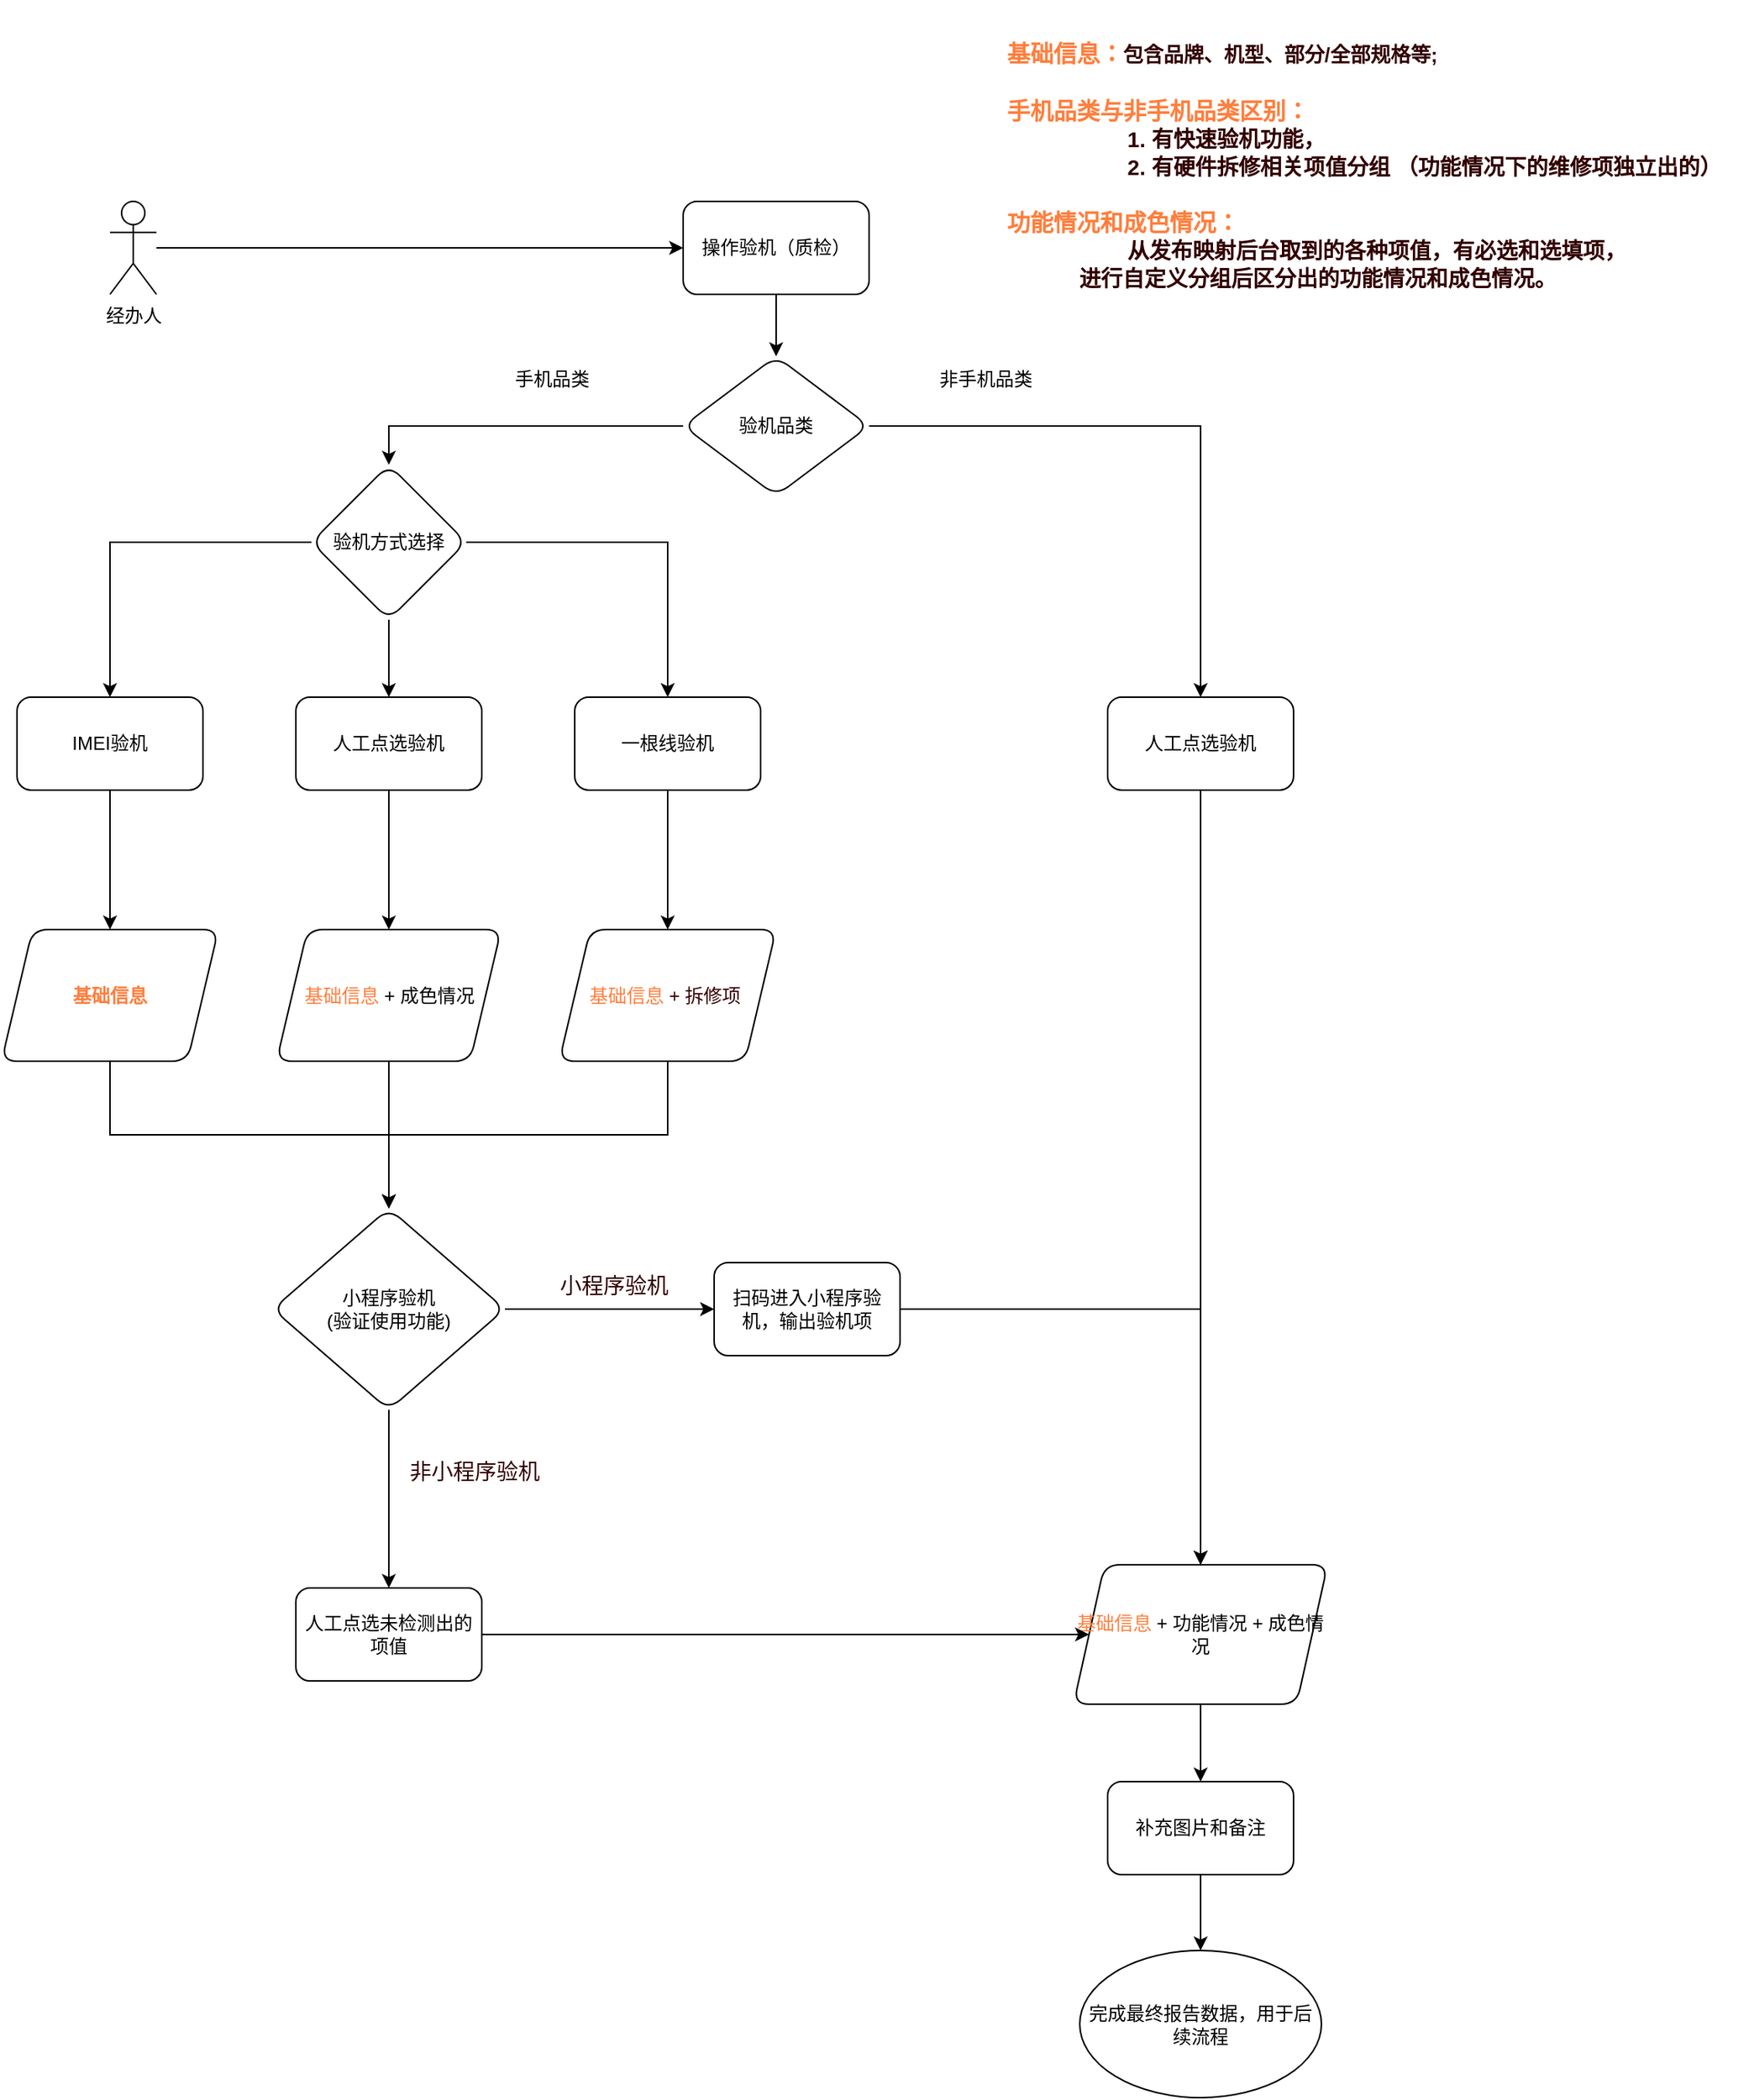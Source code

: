 <mxfile version="20.5.3" type="github">
  <diagram id="C5RBs43oDa-KdzZeNtuy" name="Page-1">
    <mxGraphModel dx="2249" dy="1963" grid="1" gridSize="10" guides="1" tooltips="1" connect="1" arrows="1" fold="1" page="1" pageScale="1" pageWidth="827" pageHeight="1169" math="0" shadow="0">
      <root>
        <mxCell id="WIyWlLk6GJQsqaUBKTNV-0" />
        <mxCell id="WIyWlLk6GJQsqaUBKTNV-1" parent="WIyWlLk6GJQsqaUBKTNV-0" />
        <mxCell id="Kmki1UszGiRmCnC_oXsn-11" value="" style="edgeStyle=orthogonalEdgeStyle;rounded=0;orthogonalLoop=1;jettySize=auto;html=1;" edge="1" parent="WIyWlLk6GJQsqaUBKTNV-1" source="Kmki1UszGiRmCnC_oXsn-3" target="Kmki1UszGiRmCnC_oXsn-10">
          <mxGeometry relative="1" as="geometry" />
        </mxCell>
        <mxCell id="Kmki1UszGiRmCnC_oXsn-3" value="经办人" style="shape=umlActor;verticalLabelPosition=bottom;verticalAlign=top;html=1;outlineConnect=0;" vertex="1" parent="WIyWlLk6GJQsqaUBKTNV-1">
          <mxGeometry x="-230" y="40" width="30" height="60" as="geometry" />
        </mxCell>
        <mxCell id="Kmki1UszGiRmCnC_oXsn-51" value="" style="edgeStyle=orthogonalEdgeStyle;rounded=0;orthogonalLoop=1;jettySize=auto;html=1;" edge="1" parent="WIyWlLk6GJQsqaUBKTNV-1" source="Kmki1UszGiRmCnC_oXsn-10" target="Kmki1UszGiRmCnC_oXsn-50">
          <mxGeometry relative="1" as="geometry" />
        </mxCell>
        <mxCell id="Kmki1UszGiRmCnC_oXsn-10" value="操作验机（质检）" style="rounded=1;whiteSpace=wrap;html=1;verticalAlign=middle;" vertex="1" parent="WIyWlLk6GJQsqaUBKTNV-1">
          <mxGeometry x="140" y="40" width="120" height="60" as="geometry" />
        </mxCell>
        <mxCell id="Kmki1UszGiRmCnC_oXsn-34" value="" style="edgeStyle=orthogonalEdgeStyle;rounded=0;orthogonalLoop=1;jettySize=auto;html=1;" edge="1" parent="WIyWlLk6GJQsqaUBKTNV-1" source="Kmki1UszGiRmCnC_oXsn-31" target="Kmki1UszGiRmCnC_oXsn-33">
          <mxGeometry relative="1" as="geometry" />
        </mxCell>
        <mxCell id="Kmki1UszGiRmCnC_oXsn-38" value="" style="edgeStyle=orthogonalEdgeStyle;rounded=0;orthogonalLoop=1;jettySize=auto;html=1;" edge="1" parent="WIyWlLk6GJQsqaUBKTNV-1" source="Kmki1UszGiRmCnC_oXsn-31" target="Kmki1UszGiRmCnC_oXsn-37">
          <mxGeometry relative="1" as="geometry" />
        </mxCell>
        <mxCell id="Kmki1UszGiRmCnC_oXsn-40" value="" style="edgeStyle=orthogonalEdgeStyle;rounded=0;orthogonalLoop=1;jettySize=auto;html=1;" edge="1" parent="WIyWlLk6GJQsqaUBKTNV-1" source="Kmki1UszGiRmCnC_oXsn-31" target="Kmki1UszGiRmCnC_oXsn-39">
          <mxGeometry relative="1" as="geometry" />
        </mxCell>
        <mxCell id="Kmki1UszGiRmCnC_oXsn-31" value="验机方式选择" style="rhombus;whiteSpace=wrap;html=1;rounded=1;" vertex="1" parent="WIyWlLk6GJQsqaUBKTNV-1">
          <mxGeometry x="-100" y="210" width="100" height="100" as="geometry" />
        </mxCell>
        <mxCell id="Kmki1UszGiRmCnC_oXsn-64" value="" style="edgeStyle=orthogonalEdgeStyle;rounded=0;orthogonalLoop=1;jettySize=auto;html=1;" edge="1" parent="WIyWlLk6GJQsqaUBKTNV-1" source="Kmki1UszGiRmCnC_oXsn-33" target="Kmki1UszGiRmCnC_oXsn-63">
          <mxGeometry relative="1" as="geometry" />
        </mxCell>
        <mxCell id="Kmki1UszGiRmCnC_oXsn-33" value="一根线验机" style="whiteSpace=wrap;html=1;rounded=1;" vertex="1" parent="WIyWlLk6GJQsqaUBKTNV-1">
          <mxGeometry x="70" y="360" width="120" height="60" as="geometry" />
        </mxCell>
        <mxCell id="Kmki1UszGiRmCnC_oXsn-43" style="edgeStyle=orthogonalEdgeStyle;rounded=0;orthogonalLoop=1;jettySize=auto;html=1;exitX=0.5;exitY=1;exitDx=0;exitDy=0;" edge="1" parent="WIyWlLk6GJQsqaUBKTNV-1" source="Kmki1UszGiRmCnC_oXsn-37">
          <mxGeometry relative="1" as="geometry">
            <mxPoint x="-230" y="400" as="targetPoint" />
          </mxGeometry>
        </mxCell>
        <mxCell id="Kmki1UszGiRmCnC_oXsn-62" style="edgeStyle=orthogonalEdgeStyle;rounded=0;orthogonalLoop=1;jettySize=auto;html=1;exitX=0.5;exitY=1;exitDx=0;exitDy=0;" edge="1" parent="WIyWlLk6GJQsqaUBKTNV-1" source="Kmki1UszGiRmCnC_oXsn-37" target="Kmki1UszGiRmCnC_oXsn-60">
          <mxGeometry relative="1" as="geometry" />
        </mxCell>
        <mxCell id="Kmki1UszGiRmCnC_oXsn-37" value="IMEI验机" style="whiteSpace=wrap;html=1;rounded=1;" vertex="1" parent="WIyWlLk6GJQsqaUBKTNV-1">
          <mxGeometry x="-290" y="360" width="120" height="60" as="geometry" />
        </mxCell>
        <mxCell id="Kmki1UszGiRmCnC_oXsn-75" value="" style="edgeStyle=orthogonalEdgeStyle;rounded=0;orthogonalLoop=1;jettySize=auto;html=1;fontSize=12;fontColor=#330000;" edge="1" parent="WIyWlLk6GJQsqaUBKTNV-1" source="Kmki1UszGiRmCnC_oXsn-39" target="Kmki1UszGiRmCnC_oXsn-74">
          <mxGeometry relative="1" as="geometry" />
        </mxCell>
        <mxCell id="Kmki1UszGiRmCnC_oXsn-39" value="人工点选验机" style="whiteSpace=wrap;html=1;rounded=1;" vertex="1" parent="WIyWlLk6GJQsqaUBKTNV-1">
          <mxGeometry x="-110" y="360" width="120" height="60" as="geometry" />
        </mxCell>
        <mxCell id="Kmki1UszGiRmCnC_oXsn-52" style="edgeStyle=orthogonalEdgeStyle;rounded=0;orthogonalLoop=1;jettySize=auto;html=1;exitX=0;exitY=0.5;exitDx=0;exitDy=0;entryX=0.5;entryY=0;entryDx=0;entryDy=0;" edge="1" parent="WIyWlLk6GJQsqaUBKTNV-1" source="Kmki1UszGiRmCnC_oXsn-50" target="Kmki1UszGiRmCnC_oXsn-31">
          <mxGeometry relative="1" as="geometry" />
        </mxCell>
        <mxCell id="Kmki1UszGiRmCnC_oXsn-55" value="" style="edgeStyle=orthogonalEdgeStyle;rounded=0;orthogonalLoop=1;jettySize=auto;html=1;" edge="1" parent="WIyWlLk6GJQsqaUBKTNV-1" source="Kmki1UszGiRmCnC_oXsn-50" target="Kmki1UszGiRmCnC_oXsn-54">
          <mxGeometry relative="1" as="geometry" />
        </mxCell>
        <mxCell id="Kmki1UszGiRmCnC_oXsn-50" value="验机品类" style="rhombus;whiteSpace=wrap;html=1;rounded=1;" vertex="1" parent="WIyWlLk6GJQsqaUBKTNV-1">
          <mxGeometry x="140" y="140" width="120" height="90" as="geometry" />
        </mxCell>
        <mxCell id="Kmki1UszGiRmCnC_oXsn-53" value="手机品类" style="text;html=1;align=center;verticalAlign=middle;resizable=0;points=[];autosize=1;strokeColor=none;fillColor=none;" vertex="1" parent="WIyWlLk6GJQsqaUBKTNV-1">
          <mxGeometry x="20" y="140" width="70" height="30" as="geometry" />
        </mxCell>
        <mxCell id="Kmki1UszGiRmCnC_oXsn-88" style="edgeStyle=orthogonalEdgeStyle;rounded=0;orthogonalLoop=1;jettySize=auto;html=1;exitX=0.5;exitY=1;exitDx=0;exitDy=0;fontSize=12;fontColor=#FF7E3D;" edge="1" parent="WIyWlLk6GJQsqaUBKTNV-1" source="Kmki1UszGiRmCnC_oXsn-54">
          <mxGeometry relative="1" as="geometry">
            <mxPoint x="474" y="410" as="targetPoint" />
          </mxGeometry>
        </mxCell>
        <mxCell id="Kmki1UszGiRmCnC_oXsn-90" value="" style="edgeStyle=orthogonalEdgeStyle;rounded=0;orthogonalLoop=1;jettySize=auto;html=1;fontSize=12;fontColor=#FF7E3D;" edge="1" parent="WIyWlLk6GJQsqaUBKTNV-1" source="Kmki1UszGiRmCnC_oXsn-54" target="Kmki1UszGiRmCnC_oXsn-89">
          <mxGeometry relative="1" as="geometry" />
        </mxCell>
        <mxCell id="Kmki1UszGiRmCnC_oXsn-54" value="人工点选验机" style="whiteSpace=wrap;html=1;rounded=1;" vertex="1" parent="WIyWlLk6GJQsqaUBKTNV-1">
          <mxGeometry x="414" y="360" width="120" height="60" as="geometry" />
        </mxCell>
        <mxCell id="Kmki1UszGiRmCnC_oXsn-56" value="非手机品类" style="text;html=1;align=center;verticalAlign=middle;resizable=0;points=[];autosize=1;strokeColor=none;fillColor=none;" vertex="1" parent="WIyWlLk6GJQsqaUBKTNV-1">
          <mxGeometry x="295" y="140" width="80" height="30" as="geometry" />
        </mxCell>
        <mxCell id="Kmki1UszGiRmCnC_oXsn-79" style="edgeStyle=orthogonalEdgeStyle;rounded=0;orthogonalLoop=1;jettySize=auto;html=1;exitX=0.5;exitY=1;exitDx=0;exitDy=0;fontSize=12;fontColor=#FF7E3D;" edge="1" parent="WIyWlLk6GJQsqaUBKTNV-1" source="Kmki1UszGiRmCnC_oXsn-60" target="Kmki1UszGiRmCnC_oXsn-68">
          <mxGeometry relative="1" as="geometry" />
        </mxCell>
        <mxCell id="Kmki1UszGiRmCnC_oXsn-60" value="&lt;b style=&quot;font-size: 12px; text-align: left; background-color: initial;&quot;&gt;&lt;font color=&quot;#ff7e3d&quot; style=&quot;font-size: 12px;&quot;&gt;基础信息&lt;/font&gt;&lt;/b&gt;" style="shape=parallelogram;perimeter=parallelogramPerimeter;whiteSpace=wrap;html=1;fixedSize=1;rounded=1;fontSize=12;" vertex="1" parent="WIyWlLk6GJQsqaUBKTNV-1">
          <mxGeometry x="-300" y="510" width="140" height="85" as="geometry" />
        </mxCell>
        <mxCell id="Kmki1UszGiRmCnC_oXsn-106" style="edgeStyle=orthogonalEdgeStyle;rounded=0;orthogonalLoop=1;jettySize=auto;html=1;exitX=0.5;exitY=1;exitDx=0;exitDy=0;fontSize=12;fontColor=#330000;" edge="1" parent="WIyWlLk6GJQsqaUBKTNV-1" source="Kmki1UszGiRmCnC_oXsn-63" target="Kmki1UszGiRmCnC_oXsn-68">
          <mxGeometry relative="1" as="geometry" />
        </mxCell>
        <mxCell id="Kmki1UszGiRmCnC_oXsn-63" value="&lt;h4 style=&quot;text-align: left; font-size: 12px;&quot;&gt;&lt;span style=&quot;font-size: 12px; font-weight: normal;&quot;&gt;&lt;font style=&quot;font-size: 12px;&quot; color=&quot;#ff7e3d&quot;&gt;基础信息 &lt;/font&gt;&lt;font color=&quot;#330000&quot; style=&quot;font-size: 12px;&quot;&gt;+&amp;nbsp;拆修项&lt;/font&gt;&lt;font style=&quot;font-size: 12px;&quot; color=&quot;#ff7e3d&quot;&gt;&amp;nbsp;&lt;/font&gt;&lt;/span&gt;&lt;/h4&gt;" style="shape=parallelogram;perimeter=parallelogramPerimeter;whiteSpace=wrap;html=1;fixedSize=1;rounded=1;fontSize=12;" vertex="1" parent="WIyWlLk6GJQsqaUBKTNV-1">
          <mxGeometry x="60" y="510" width="140" height="85" as="geometry" />
        </mxCell>
        <mxCell id="Kmki1UszGiRmCnC_oXsn-65" value="&lt;h4 style=&quot;&quot;&gt;&lt;b style=&quot;&quot;&gt;&lt;font color=&quot;#ff7e3d&quot; style=&quot;font-size: 15px;&quot;&gt;基础信息：&lt;/font&gt;&lt;font color=&quot;#330000&quot; style=&quot;font-size: 13px;&quot;&gt;包含品牌、机型、部分/全部规格等;&lt;/font&gt;&lt;/b&gt;&lt;/h4&gt;&lt;div style=&quot;&quot;&gt;&lt;b style=&quot;&quot;&gt;&lt;font color=&quot;#ff7e3d&quot; style=&quot;font-size: 15px;&quot;&gt;手机品类与非手机品类区别：&lt;/font&gt;&lt;/b&gt;&lt;/div&gt;&lt;div style=&quot;&quot;&gt;&lt;b style=&quot;&quot;&gt;&lt;font color=&quot;#330000&quot; style=&quot;font-size: 14px;&quot;&gt;&amp;nbsp; &amp;nbsp; &amp;nbsp; &amp;nbsp; &amp;nbsp; &amp;nbsp; &amp;nbsp; &amp;nbsp; &amp;nbsp; &amp;nbsp; 1.&amp;nbsp;有快速验机功能，&amp;nbsp;&lt;/font&gt;&lt;/b&gt;&lt;/div&gt;&lt;div style=&quot;&quot;&gt;&lt;b style=&quot;&quot;&gt;&lt;font color=&quot;#330000&quot; style=&quot;font-size: 14px;&quot;&gt;&amp;nbsp; &amp;nbsp; &amp;nbsp; &amp;nbsp; &amp;nbsp; &amp;nbsp; &amp;nbsp; &amp;nbsp; &amp;nbsp; &amp;nbsp; 2.&amp;nbsp;有硬件拆修相关项值分组 （功能情况下的维修项独立出的）&lt;/font&gt;&lt;/b&gt;&lt;/div&gt;&lt;div style=&quot;&quot;&gt;&lt;b style=&quot;&quot;&gt;&lt;font color=&quot;#330000&quot; style=&quot;font-size: 14px;&quot;&gt;&lt;br&gt;&lt;/font&gt;&lt;/b&gt;&lt;/div&gt;&lt;span style=&quot;text-align: center;&quot;&gt;&lt;b style=&quot;&quot;&gt;&lt;font color=&quot;#ff7e3d&quot; style=&quot;font-size: 15px;&quot;&gt;功能情况和成色情况：&lt;br&gt;&lt;/font&gt;&lt;font color=&quot;#330000&quot; style=&quot;font-size: 14px;&quot;&gt;&amp;nbsp; &amp;nbsp; &amp;nbsp; &amp;nbsp; &amp;nbsp; &amp;nbsp; &amp;nbsp; &amp;nbsp; &amp;nbsp; &amp;nbsp; 从发布映射后台取到的各种项值，有必选和选填项，&lt;br&gt;&amp;nbsp; &amp;nbsp; &amp;nbsp; &amp;nbsp; &amp;nbsp; &amp;nbsp; 进行自定义分组后区分出的功能情况和成色情况。&lt;/font&gt;&lt;br&gt;&lt;font color=&quot;#ff7e3d&quot;&gt;&amp;nbsp;&lt;/font&gt;&lt;br&gt;&lt;/b&gt;&lt;/span&gt;&lt;div style=&quot;&quot;&gt;&lt;b style=&quot;&quot;&gt;&lt;font color=&quot;#330000&quot; style=&quot;font-size: 14px;&quot;&gt;&amp;nbsp;&amp;nbsp; &amp;nbsp; &amp;nbsp; &amp;nbsp; &amp;nbsp; &amp;nbsp; &amp;nbsp; &amp;nbsp; &amp;nbsp;&amp;nbsp;&lt;/font&gt;&lt;/b&gt;&lt;/div&gt;" style="text;html=1;align=left;verticalAlign=middle;resizable=0;points=[];autosize=1;strokeColor=none;fillColor=none;fontSize=15;" vertex="1" parent="WIyWlLk6GJQsqaUBKTNV-1">
          <mxGeometry x="347" y="-90" width="480" height="230" as="geometry" />
        </mxCell>
        <mxCell id="Kmki1UszGiRmCnC_oXsn-110" style="edgeStyle=orthogonalEdgeStyle;rounded=0;orthogonalLoop=1;jettySize=auto;html=1;exitX=1;exitY=0.5;exitDx=0;exitDy=0;fontSize=14;fontColor=#330000;" edge="1" parent="WIyWlLk6GJQsqaUBKTNV-1" source="Kmki1UszGiRmCnC_oXsn-68" target="Kmki1UszGiRmCnC_oXsn-107">
          <mxGeometry relative="1" as="geometry" />
        </mxCell>
        <mxCell id="Kmki1UszGiRmCnC_oXsn-114" value="" style="edgeStyle=orthogonalEdgeStyle;rounded=0;orthogonalLoop=1;jettySize=auto;html=1;fontSize=14;fontColor=#330000;" edge="1" parent="WIyWlLk6GJQsqaUBKTNV-1" source="Kmki1UszGiRmCnC_oXsn-68" target="Kmki1UszGiRmCnC_oXsn-113">
          <mxGeometry relative="1" as="geometry" />
        </mxCell>
        <mxCell id="Kmki1UszGiRmCnC_oXsn-68" value="小程序验机&lt;br&gt;(验证使用功能)" style="rhombus;whiteSpace=wrap;html=1;rounded=1;" vertex="1" parent="WIyWlLk6GJQsqaUBKTNV-1">
          <mxGeometry x="-125" y="690" width="150" height="130" as="geometry" />
        </mxCell>
        <mxCell id="Kmki1UszGiRmCnC_oXsn-76" value="" style="edgeStyle=orthogonalEdgeStyle;rounded=0;orthogonalLoop=1;jettySize=auto;html=1;fontSize=12;fontColor=#FF7E3D;" edge="1" parent="WIyWlLk6GJQsqaUBKTNV-1" source="Kmki1UszGiRmCnC_oXsn-74" target="Kmki1UszGiRmCnC_oXsn-68">
          <mxGeometry relative="1" as="geometry" />
        </mxCell>
        <mxCell id="Kmki1UszGiRmCnC_oXsn-74" value="&lt;font color=&quot;#ff7e3d&quot;&gt;基础信息&lt;/font&gt; +&amp;nbsp;成色情况" style="shape=parallelogram;perimeter=parallelogramPerimeter;whiteSpace=wrap;html=1;fixedSize=1;rounded=1;" vertex="1" parent="WIyWlLk6GJQsqaUBKTNV-1">
          <mxGeometry x="-122.5" y="510" width="145" height="85" as="geometry" />
        </mxCell>
        <mxCell id="Kmki1UszGiRmCnC_oXsn-120" value="" style="edgeStyle=orthogonalEdgeStyle;rounded=0;orthogonalLoop=1;jettySize=auto;html=1;fontSize=14;fontColor=#330000;" edge="1" parent="WIyWlLk6GJQsqaUBKTNV-1" source="Kmki1UszGiRmCnC_oXsn-89" target="Kmki1UszGiRmCnC_oXsn-119">
          <mxGeometry relative="1" as="geometry" />
        </mxCell>
        <mxCell id="Kmki1UszGiRmCnC_oXsn-89" value="&lt;font color=&quot;#ff7e3d&quot;&gt;基础信息 &lt;/font&gt;+&amp;nbsp;功能情况 +&amp;nbsp;成色情况" style="shape=parallelogram;perimeter=parallelogramPerimeter;whiteSpace=wrap;html=1;fixedSize=1;rounded=1;align=center;verticalAlign=middle;" vertex="1" parent="WIyWlLk6GJQsqaUBKTNV-1">
          <mxGeometry x="392" y="920" width="164" height="90" as="geometry" />
        </mxCell>
        <mxCell id="Kmki1UszGiRmCnC_oXsn-99" value="完成最终报告数据，用于后续流程" style="ellipse;whiteSpace=wrap;html=1;rounded=1;" vertex="1" parent="WIyWlLk6GJQsqaUBKTNV-1">
          <mxGeometry x="396" y="1169" width="156" height="95" as="geometry" />
        </mxCell>
        <mxCell id="Kmki1UszGiRmCnC_oXsn-116" style="edgeStyle=orthogonalEdgeStyle;rounded=0;orthogonalLoop=1;jettySize=auto;html=1;exitX=1;exitY=0.5;exitDx=0;exitDy=0;entryX=0.5;entryY=0;entryDx=0;entryDy=0;fontSize=14;fontColor=#330000;" edge="1" parent="WIyWlLk6GJQsqaUBKTNV-1" source="Kmki1UszGiRmCnC_oXsn-107" target="Kmki1UszGiRmCnC_oXsn-89">
          <mxGeometry relative="1" as="geometry" />
        </mxCell>
        <mxCell id="Kmki1UszGiRmCnC_oXsn-107" value="扫码进入小程序验机，输出验机项" style="rounded=1;whiteSpace=wrap;html=1;" vertex="1" parent="WIyWlLk6GJQsqaUBKTNV-1">
          <mxGeometry x="160" y="725" width="120" height="60" as="geometry" />
        </mxCell>
        <mxCell id="Kmki1UszGiRmCnC_oXsn-115" style="edgeStyle=orthogonalEdgeStyle;rounded=0;orthogonalLoop=1;jettySize=auto;html=1;exitX=1;exitY=0.5;exitDx=0;exitDy=0;fontSize=14;fontColor=#330000;" edge="1" parent="WIyWlLk6GJQsqaUBKTNV-1" source="Kmki1UszGiRmCnC_oXsn-113" target="Kmki1UszGiRmCnC_oXsn-89">
          <mxGeometry relative="1" as="geometry" />
        </mxCell>
        <mxCell id="Kmki1UszGiRmCnC_oXsn-113" value="人工点选未检测出的项值" style="whiteSpace=wrap;html=1;rounded=1;" vertex="1" parent="WIyWlLk6GJQsqaUBKTNV-1">
          <mxGeometry x="-110" y="935" width="120" height="60" as="geometry" />
        </mxCell>
        <mxCell id="Kmki1UszGiRmCnC_oXsn-117" value="小程序验机" style="text;html=1;align=center;verticalAlign=middle;resizable=0;points=[];autosize=1;strokeColor=none;fillColor=none;fontSize=14;fontColor=#330000;" vertex="1" parent="WIyWlLk6GJQsqaUBKTNV-1">
          <mxGeometry x="50" y="725" width="90" height="30" as="geometry" />
        </mxCell>
        <mxCell id="Kmki1UszGiRmCnC_oXsn-118" value="非小程序验机" style="text;html=1;align=center;verticalAlign=middle;resizable=0;points=[];autosize=1;strokeColor=none;fillColor=none;fontSize=14;fontColor=#330000;" vertex="1" parent="WIyWlLk6GJQsqaUBKTNV-1">
          <mxGeometry x="-50" y="845" width="110" height="30" as="geometry" />
        </mxCell>
        <mxCell id="Kmki1UszGiRmCnC_oXsn-121" style="edgeStyle=orthogonalEdgeStyle;rounded=0;orthogonalLoop=1;jettySize=auto;html=1;exitX=0.5;exitY=1;exitDx=0;exitDy=0;fontSize=14;fontColor=#330000;" edge="1" parent="WIyWlLk6GJQsqaUBKTNV-1" source="Kmki1UszGiRmCnC_oXsn-119" target="Kmki1UszGiRmCnC_oXsn-99">
          <mxGeometry relative="1" as="geometry" />
        </mxCell>
        <mxCell id="Kmki1UszGiRmCnC_oXsn-119" value="补充图片和备注" style="whiteSpace=wrap;html=1;rounded=1;" vertex="1" parent="WIyWlLk6GJQsqaUBKTNV-1">
          <mxGeometry x="414" y="1060" width="120" height="60" as="geometry" />
        </mxCell>
      </root>
    </mxGraphModel>
  </diagram>
</mxfile>
